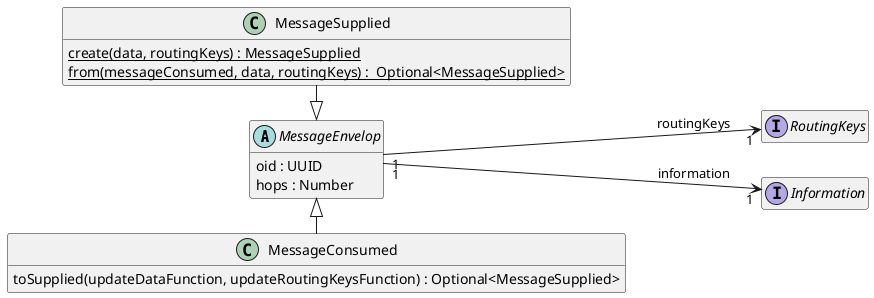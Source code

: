 @startuml message-envelop-model

left to right direction

hide empty members

abstract MessageEnvelop {
    oid : UUID
    hops : Number
}

class MessageConsumed {
    toSupplied(updateDataFunction, updateRoutingKeysFunction) : Optional<MessageSupplied> 
}

class MessageSupplied {
    {static} create(data, routingKeys) : MessageSupplied
    {static} from(messageConsumed, data, routingKeys) :  Optional<MessageSupplied>
}

interface RoutingKeys {
    
}

interface Information {

}

MessageEnvelop "1" --> "1" RoutingKeys : routingKeys
MessageEnvelop "1" --> "1" Information : information

MessageSupplied -|> MessageEnvelop
MessageEnvelop <|- MessageConsumed

@enduml
